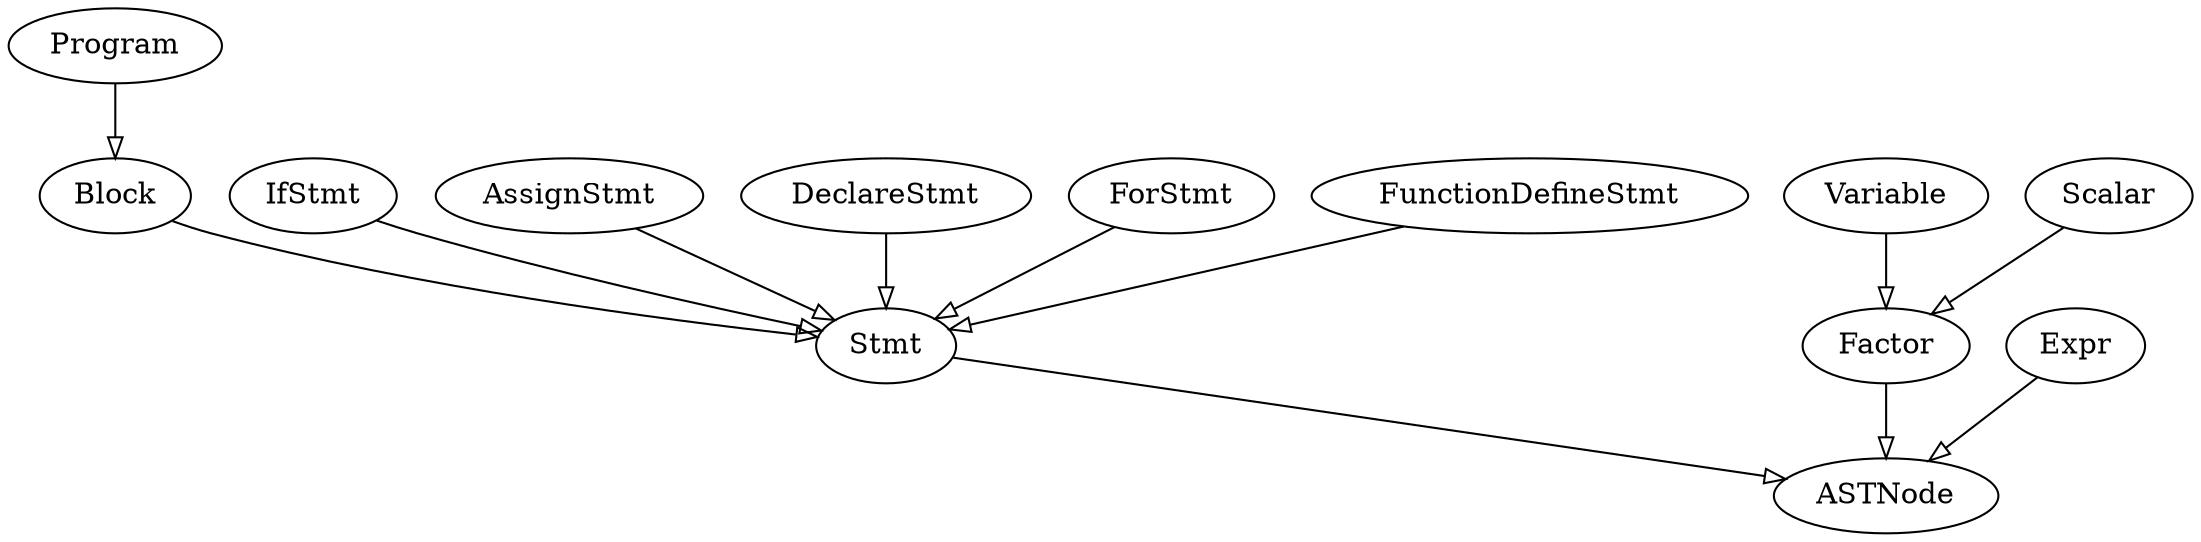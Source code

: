 digraph {
    edge[arrowhead=empty]
    Program -> Block
    Block -> Stmt
    Stmt ->ASTNode
    IfStmt -> Stmt
    AssignStmt -> Stmt
    DeclareStmt -> Stmt
    Factor -> ASTNode
    ForStmt -> Stmt
    FunctionDefineStmt -> Stmt
    Variable -> Factor
    Scalar -> Factor
    Expr -> ASTNode
}